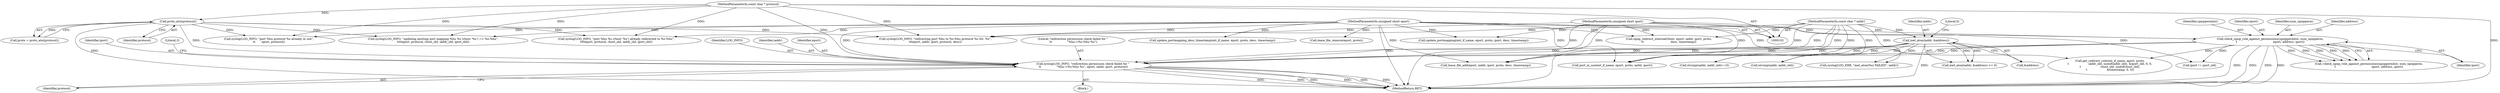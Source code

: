digraph "0_miniupnp_f321c2066b96d18afa5158dfa2d2873a2957ef38@pointer" {
"1000146" [label="(Call,syslog(LOG_INFO, \"redirection permission check failed for \"\n \t\t                 \"%hu->%s:%hu %s\", eport, iaddr, iport, protocol))"];
"1000139" [label="(Call,check_upnp_rule_against_permissions(upnppermlist, num_upnpperm,\n\t                                        eport, address, iport))"];
"1000104" [label="(MethodParameterIn,unsigned short eport)"];
"1000106" [label="(MethodParameterIn,unsigned short iport)"];
"1000124" [label="(Call,inet_aton(iaddr, &address))"];
"1000105" [label="(MethodParameterIn,const char * iaddr)"];
"1000120" [label="(Call,proto_atoi(protocol))"];
"1000107" [label="(MethodParameterIn,const char * protocol)"];
"1000307" [label="(Call,port_in_use(ext_if_name, eport, proto, iaddr, iport))"];
"1000268" [label="(Call,update_portmapping_desc_timestamp(ext_if_name, eport, proto, desc, timestamp))"];
"1000130" [label="(Call,syslog(LOG_ERR, \"inet_aton(%s) FAILED\", iaddr))"];
"1000142" [label="(Identifier,eport)"];
"1000125" [label="(Identifier,iaddr)"];
"1000138" [label="(Call,!check_upnp_rule_against_permissions(upnppermlist, num_upnpperm,\n\t                                        eport, address, iport))"];
"1000279" [label="(Call,lease_file_remove(eport, proto))"];
"1000106" [label="(MethodParameterIn,unsigned short iport)"];
"1000145" [label="(Block,)"];
"1000170" [label="(Call,get_redirect_rule(ext_if_name, eport, proto,\n\t                      iaddr_old, sizeof(iaddr_old), &iport_old, 0, 0,\n\t                      rhost_old, sizeof(rhost_old),\n\t                      &timestamp, 0, 0))"];
"1000151" [label="(Identifier,iport)"];
"1000315" [label="(Call,syslog(LOG_INFO, \"port %hu protocol %s already in use\",\n\t\t       eport, protocol))"];
"1000232" [label="(Call,syslog(LOG_INFO, \"updating existing port mapping %hu %s (rhost '%s') => %s:%hu\",\n\t\t\t\teport, protocol, rhost_old, iaddr_old, iport_old))"];
"1000251" [label="(Call,iport != iport_old)"];
"1000120" [label="(Call,proto_atoi(protocol))"];
"1000144" [label="(Identifier,iport)"];
"1000196" [label="(Call,strcmp(iaddr, iaddr_old))"];
"1000124" [label="(Call,inet_aton(iaddr, &address))"];
"1000293" [label="(Call,syslog(LOG_INFO, \"port %hu %s (rhost '%s') already redirected to %s:%hu\",\n\t\t\t\teport, protocol, rhost_old, iaddr_old, iport_old))"];
"1000118" [label="(Call,proto = proto_atoi(protocol))"];
"1000141" [label="(Identifier,num_upnpperm)"];
"1000123" [label="(Call,inet_aton(iaddr, &address) <= 0)"];
"1000147" [label="(Identifier,LOG_INFO)"];
"1000152" [label="(Identifier,protocol)"];
"1000150" [label="(Identifier,iaddr)"];
"1000257" [label="(Call,update_portmapping(ext_if_name, eport, proto, iport, desc, timestamp))"];
"1000128" [label="(Literal,0)"];
"1000282" [label="(Call,lease_file_add(eport, iaddr, iport, proto, desc, timestamp))"];
"1000149" [label="(Identifier,eport)"];
"1000335" [label="(Call,syslog(LOG_INFO, \"redirecting port %hu to %s:%hu protocol %s for: %s\",\n\t\t\teport, iaddr, iport, protocol, desc))"];
"1000352" [label="(MethodReturn,RET)"];
"1000344" [label="(Call,upnp_redirect_internal(rhost, eport, iaddr, iport, proto,\n\t\t                              desc, timestamp))"];
"1000195" [label="(Call,strcmp(iaddr, iaddr_old)==0)"];
"1000107" [label="(MethodParameterIn,const char * protocol)"];
"1000148" [label="(Literal,\"redirection permission check failed for \"\n \t\t                 \"%hu->%s:%hu %s\")"];
"1000155" [label="(Literal,3)"];
"1000139" [label="(Call,check_upnp_rule_against_permissions(upnppermlist, num_upnpperm,\n\t                                        eport, address, iport))"];
"1000121" [label="(Identifier,protocol)"];
"1000143" [label="(Identifier,address)"];
"1000146" [label="(Call,syslog(LOG_INFO, \"redirection permission check failed for \"\n \t\t                 \"%hu->%s:%hu %s\", eport, iaddr, iport, protocol))"];
"1000104" [label="(MethodParameterIn,unsigned short eport)"];
"1000126" [label="(Call,&address)"];
"1000105" [label="(MethodParameterIn,const char * iaddr)"];
"1000140" [label="(Identifier,upnppermlist)"];
"1000146" -> "1000145"  [label="AST: "];
"1000146" -> "1000152"  [label="CFG: "];
"1000147" -> "1000146"  [label="AST: "];
"1000148" -> "1000146"  [label="AST: "];
"1000149" -> "1000146"  [label="AST: "];
"1000150" -> "1000146"  [label="AST: "];
"1000151" -> "1000146"  [label="AST: "];
"1000152" -> "1000146"  [label="AST: "];
"1000155" -> "1000146"  [label="CFG: "];
"1000146" -> "1000352"  [label="DDG: "];
"1000146" -> "1000352"  [label="DDG: "];
"1000146" -> "1000352"  [label="DDG: "];
"1000146" -> "1000352"  [label="DDG: "];
"1000146" -> "1000352"  [label="DDG: "];
"1000146" -> "1000352"  [label="DDG: "];
"1000139" -> "1000146"  [label="DDG: "];
"1000139" -> "1000146"  [label="DDG: "];
"1000104" -> "1000146"  [label="DDG: "];
"1000124" -> "1000146"  [label="DDG: "];
"1000105" -> "1000146"  [label="DDG: "];
"1000106" -> "1000146"  [label="DDG: "];
"1000120" -> "1000146"  [label="DDG: "];
"1000107" -> "1000146"  [label="DDG: "];
"1000139" -> "1000138"  [label="AST: "];
"1000139" -> "1000144"  [label="CFG: "];
"1000140" -> "1000139"  [label="AST: "];
"1000141" -> "1000139"  [label="AST: "];
"1000142" -> "1000139"  [label="AST: "];
"1000143" -> "1000139"  [label="AST: "];
"1000144" -> "1000139"  [label="AST: "];
"1000138" -> "1000139"  [label="CFG: "];
"1000139" -> "1000352"  [label="DDG: "];
"1000139" -> "1000352"  [label="DDG: "];
"1000139" -> "1000352"  [label="DDG: "];
"1000139" -> "1000352"  [label="DDG: "];
"1000139" -> "1000138"  [label="DDG: "];
"1000139" -> "1000138"  [label="DDG: "];
"1000139" -> "1000138"  [label="DDG: "];
"1000139" -> "1000138"  [label="DDG: "];
"1000139" -> "1000138"  [label="DDG: "];
"1000104" -> "1000139"  [label="DDG: "];
"1000106" -> "1000139"  [label="DDG: "];
"1000139" -> "1000170"  [label="DDG: "];
"1000139" -> "1000251"  [label="DDG: "];
"1000139" -> "1000307"  [label="DDG: "];
"1000104" -> "1000102"  [label="AST: "];
"1000104" -> "1000352"  [label="DDG: "];
"1000104" -> "1000170"  [label="DDG: "];
"1000104" -> "1000232"  [label="DDG: "];
"1000104" -> "1000257"  [label="DDG: "];
"1000104" -> "1000268"  [label="DDG: "];
"1000104" -> "1000279"  [label="DDG: "];
"1000104" -> "1000282"  [label="DDG: "];
"1000104" -> "1000293"  [label="DDG: "];
"1000104" -> "1000307"  [label="DDG: "];
"1000104" -> "1000315"  [label="DDG: "];
"1000104" -> "1000335"  [label="DDG: "];
"1000104" -> "1000344"  [label="DDG: "];
"1000106" -> "1000102"  [label="AST: "];
"1000106" -> "1000352"  [label="DDG: "];
"1000106" -> "1000251"  [label="DDG: "];
"1000106" -> "1000257"  [label="DDG: "];
"1000106" -> "1000282"  [label="DDG: "];
"1000106" -> "1000307"  [label="DDG: "];
"1000106" -> "1000335"  [label="DDG: "];
"1000106" -> "1000344"  [label="DDG: "];
"1000124" -> "1000123"  [label="AST: "];
"1000124" -> "1000126"  [label="CFG: "];
"1000125" -> "1000124"  [label="AST: "];
"1000126" -> "1000124"  [label="AST: "];
"1000128" -> "1000124"  [label="CFG: "];
"1000124" -> "1000352"  [label="DDG: "];
"1000124" -> "1000123"  [label="DDG: "];
"1000124" -> "1000123"  [label="DDG: "];
"1000105" -> "1000124"  [label="DDG: "];
"1000124" -> "1000130"  [label="DDG: "];
"1000124" -> "1000195"  [label="DDG: "];
"1000124" -> "1000196"  [label="DDG: "];
"1000124" -> "1000282"  [label="DDG: "];
"1000124" -> "1000307"  [label="DDG: "];
"1000105" -> "1000102"  [label="AST: "];
"1000105" -> "1000352"  [label="DDG: "];
"1000105" -> "1000130"  [label="DDG: "];
"1000105" -> "1000195"  [label="DDG: "];
"1000105" -> "1000196"  [label="DDG: "];
"1000105" -> "1000282"  [label="DDG: "];
"1000105" -> "1000307"  [label="DDG: "];
"1000105" -> "1000335"  [label="DDG: "];
"1000105" -> "1000344"  [label="DDG: "];
"1000120" -> "1000118"  [label="AST: "];
"1000120" -> "1000121"  [label="CFG: "];
"1000121" -> "1000120"  [label="AST: "];
"1000118" -> "1000120"  [label="CFG: "];
"1000120" -> "1000352"  [label="DDG: "];
"1000120" -> "1000118"  [label="DDG: "];
"1000107" -> "1000120"  [label="DDG: "];
"1000120" -> "1000232"  [label="DDG: "];
"1000120" -> "1000293"  [label="DDG: "];
"1000120" -> "1000315"  [label="DDG: "];
"1000120" -> "1000335"  [label="DDG: "];
"1000107" -> "1000102"  [label="AST: "];
"1000107" -> "1000352"  [label="DDG: "];
"1000107" -> "1000232"  [label="DDG: "];
"1000107" -> "1000293"  [label="DDG: "];
"1000107" -> "1000315"  [label="DDG: "];
"1000107" -> "1000335"  [label="DDG: "];
}
